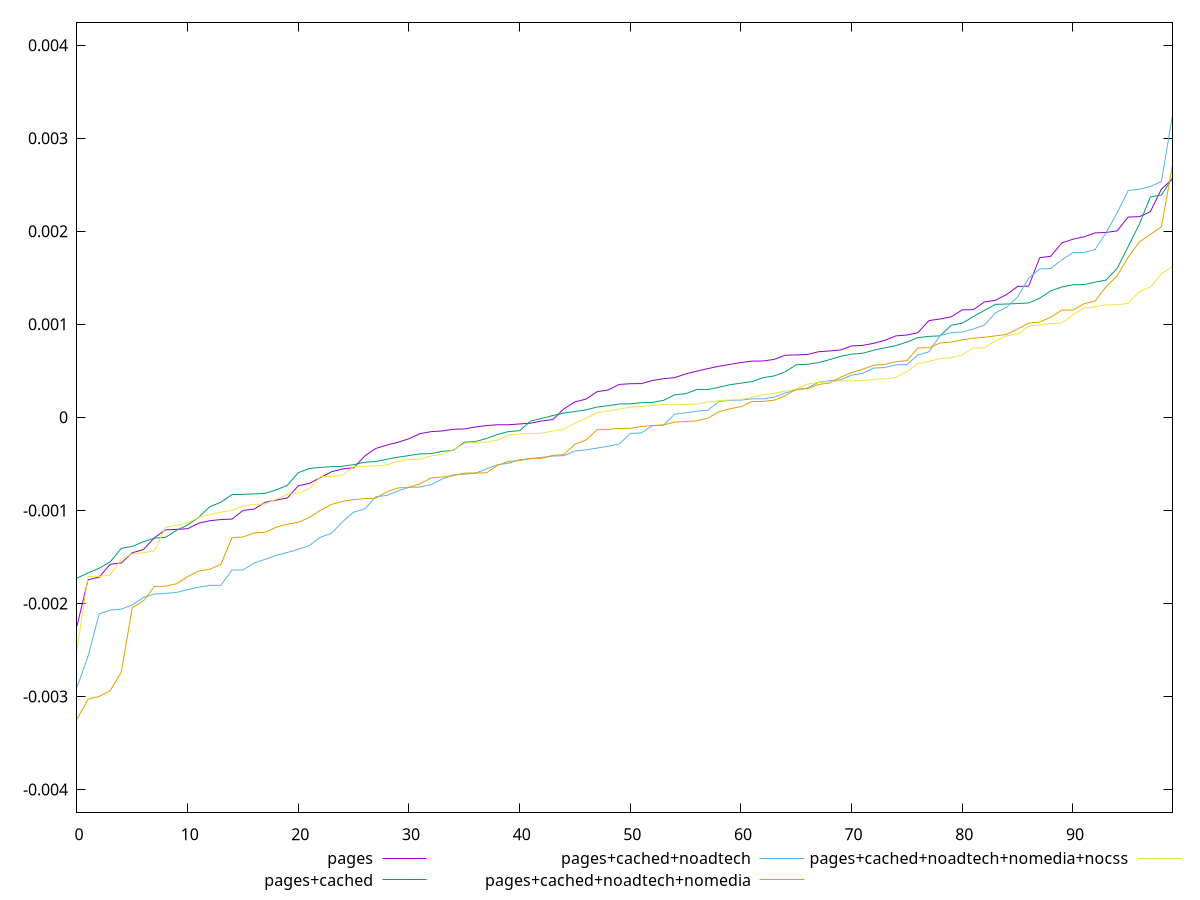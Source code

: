 reset

$pages <<EOF
0 -0.002241393143644719
1 -0.0017443583781119258
2 -0.0017172872783694643
3 -0.0015786150998662255
4 -0.0015647130648939083
5 -0.0014542193483960742
6 -0.0014205415784089262
7 -0.0012933520749319532
8 -0.0012090163285049297
9 -0.001203553853500065
10 -0.0011965299352081147
11 -0.0011364981347199122
12 -0.001110537085217441
13 -0.0010981291978750952
14 -0.0010932890347059327
15 -0.0010000217336572407
16 -0.0009861271010700784
17 -0.0009128686590177715
18 -0.0008892661624057724
19 -0.0008666751668052048
20 -0.0007356766005423987
21 -0.0007090417530048919
22 -0.0006470374147429686
23 -0.0005846373910163692
24 -0.0005538432237108848
25 -0.0005417535934035277
26 -0.0004151280404543259
27 -0.00033403614811942564
28 -0.0002974447232922488
29 -0.0002679078396088946
30 -0.00022931680933258895
31 -0.0001743513623763289
32 -0.00015366869397009122
33 -0.00014592796836115275
34 -0.00012818805575546874
35 -0.000124617176004357
36 -0.00010292040260874948
37 -0.00008785134559204474
38 -0.00007941017440539402
39 -0.00007917804047151589
40 -0.00007069227617176556
41 -0.00006245981663128938
42 -0.00003824442452296014
43 -0.000023657479496462085
44 0.0000912837392857223
45 0.00016646707509500262
46 0.00019630350157690495
47 0.00027604033855556603
48 0.00029411792115951687
49 0.0003537521870988181
50 0.00036163665363016603
51 0.0003628749987642713
52 0.0003967106741033005
53 0.0004156825024740911
54 0.0004269334083839689
55 0.0004667034036618754
56 0.000496513804590642
57 0.0005239239404844923
58 0.0005494086052497399
59 0.0005690037477679742
60 0.0005886998844585387
61 0.0006046706975527638
62 0.0006053159746892475
63 0.00062325317712509
64 0.000667586099859046
65 0.0006710773090069903
66 0.0006757087946558136
67 0.0007052145564385334
68 0.000713385362563147
69 0.0007237611226962874
70 0.0007674664018528254
71 0.0007737799939154553
72 0.0007956053598227647
73 0.0008275345764181004
74 0.0008756596443249651
75 0.0008849952377528506
76 0.0009110330849678609
77 0.0010403417232405258
78 0.0010571392889757616
79 0.001080631465944219
80 0.0011554564479529937
81 0.0011575216280768647
82 0.0012403348285654151
83 0.001258033783961918
84 0.0013195083271220031
85 0.0014071753767200994
86 0.0014104412464398001
87 0.0017156724393139556
88 0.0017312828457740409
89 0.0018746128456179
90 0.0019143508633745704
91 0.0019402504753260367
92 0.001982340519680829
93 0.0019871212080716538
94 0.002004108405735065
95 0.002152801499095055
96 0.0021567782348748416
97 0.002210748201954061
98 0.002453265803354126
99 0.0025627766009165766
EOF

$pagesCached <<EOF
0 -0.0017265837336039682
1 -0.0016715094811937802
2 -0.0016213092080670155
3 -0.001552692379710246
4 -0.001407754623840942
5 -0.0013862744180807706
6 -0.0013357635868677766
7 -0.0012978260301450906
8 -0.0012894068865563458
9 -0.001213488109838203
10 -0.0011562061381612037
11 -0.0010730817490162768
12 -0.0009590136206017805
13 -0.0009118624105491877
14 -0.0008294206760847213
15 -0.0008277595316590855
16 -0.0008222395557400056
17 -0.0008169578016208926
18 -0.0007790549084701342
19 -0.0007306626070392309
20 -0.0005944894240637092
21 -0.0005482505933667333
22 -0.0005374013215949261
23 -0.0005304124378238218
24 -0.0005249360209325266
25 -0.0005079995244603583
26 -0.0004816544498447188
27 -0.000474596612444366
28 -0.0004495071699647113
29 -0.00042807887998070574
30 -0.0004105610015808471
31 -0.00039249213997369554
32 -0.0003892079913972858
33 -0.00036505873294459355
34 -0.00035490186189740216
35 -0.0002662408377380928
36 -0.0002600874883973333
37 -0.00022695416344949802
38 -0.0001828977097127751
39 -0.00015279887198752697
40 -0.00014293080483918045
41 -0.0000390710558138654
42 -0.000011680118749637509
43 0.000020000165047330022
44 0.00004672956790966829
45 0.0000628654192322978
46 0.00008074500462368159
47 0.00011091713037275439
48 0.00012549098335112673
49 0.00014385037019208388
50 0.0001455769716692594
51 0.00015821327571090093
52 0.00016159900709529027
53 0.00018245769226992256
54 0.000242041671783195
55 0.00025453681649040635
56 0.00029848998075539853
57 0.00029935444355709177
58 0.0003230266489263925
59 0.0003509362114845542
60 0.0003674169602845315
61 0.00038514890046246005
62 0.0004266844875755187
63 0.0004453919459180758
64 0.0004894113151957817
65 0.0005660348514026612
66 0.00057012341410976
67 0.0005876478927420223
68 0.0006198293370435725
69 0.000655384007234217
70 0.0006796481288567089
71 0.0006888322298079502
72 0.0007221624580475966
73 0.0007476373901629728
74 0.0007711673010363457
75 0.0008093609374343146
76 0.0008573683652166398
77 0.0008700925365708442
78 0.0008759274947347632
79 0.0009894890206093609
80 0.0010126640699313163
81 0.001083294212753052
82 0.0011502048536726742
83 0.0012140324044696332
84 0.0012182267351268405
85 0.0012231298527117273
86 0.001229688309336963
87 0.0012813451285207467
88 0.001359596569291111
89 0.001401323160721075
90 0.0014243313104161334
91 0.0014265654189229903
92 0.001452807036817367
93 0.0014756183425313105
94 0.001601046641772762
95 0.0018375333115775805
96 0.002075500451500831
97 0.0023698872387315586
98 0.0023890383813003017
99 0.0025733938244588256
EOF

$pagesCachedNoadtech <<EOF
0 -0.0029010721723699124
1 -0.0025653841475764337
2 -0.002112058151794783
3 -0.0020713510261061944
4 -0.0020612943295741626
5 -0.002014334295871043
6 -0.001934964934800979
7 -0.0018985168614727632
8 -0.001892032003023112
9 -0.0018808306582032397
10 -0.0018507560807615375
11 -0.0018247610672162413
12 -0.0018056414285653971
13 -0.0018045677851353309
14 -0.001641386814787813
15 -0.0016398957545118726
16 -0.0015651994523319785
17 -0.0015256219715208109
18 -0.0014836772296987447
19 -0.0014521588958623548
20 -0.0014179872504549585
21 -0.0013769909187039081
22 -0.0012874116488318077
23 -0.0012458735613288757
24 -0.0011208150676645246
25 -0.0010188417442087072
26 -0.0009845114554550012
27 -0.000853118262764333
28 -0.0008388103175462408
29 -0.0007896837111539079
30 -0.0007513891451750367
31 -0.0007488687711182363
32 -0.0007236772518860379
33 -0.0006626109350816012
34 -0.0006185000440130906
35 -0.0006097838079083157
36 -0.0006002952292804681
37 -0.0005526362628130796
38 -0.0005095861349918473
39 -0.0004923096773310694
40 -0.00045591859171384473
41 -0.00044386464742193543
42 -0.00043017744139835554
43 -0.00041559388591244693
44 -0.0004114709826562679
45 -0.00036118891400563124
46 -0.00034865386907289355
47 -0.00033009041952716036
48 -0.00030962840631509946
49 -0.0002866826429473923
50 -0.00017280597660734916
51 -0.00016744533233331913
52 -0.0000897725964814083
53 -0.00008447895428329534
54 0.00003419432128814685
55 0.00004884868591155615
56 0.00006749486278750609
57 0.0000759404328544733
58 0.00017074297055286614
59 0.00018166103283883908
60 0.00018553993480837863
61 0.0001991456962357996
62 0.0001997324186246813
63 0.00021742288503568633
64 0.0002618304212700012
65 0.00029573246837905857
66 0.0003145199312290453
67 0.0003768726756918411
68 0.00039346950393023215
69 0.000404290266041612
70 0.00045388715212418774
71 0.0004738713427318403
72 0.0005304566829965962
73 0.0005353432586656043
74 0.0005650457472821608
75 0.0005663723414675603
76 0.0006717230916836453
77 0.0007057909921411776
78 0.0008806832200154402
79 0.0009095167423908085
80 0.0009178604708582854
81 0.0009501373639120952
82 0.000991143054333412
83 0.0011227922060694112
84 0.0011851659639002137
85 0.0012935351433041719
86 0.0014961168535828928
87 0.0015951677722028728
88 0.0016001382423637897
89 0.0016927802034043388
90 0.0017705129384972924
91 0.001772417232187034
92 0.0018035360293860376
93 0.001984414860730293
94 0.0021985606810145325
95 0.002439004418620909
96 0.002451125762965103
97 0.0024828336711037033
98 0.002533503252324642
99 0.003245593027416556
EOF

$pagesCachedNoadtechNomedia <<EOF
0 -0.0032444980239537237
1 -0.0030276005309517813
2 -0.002999127942432335
3 -0.00293668834590566
4 -0.002739373730753292
5 -0.0020432732445572746
6 -0.001972655194319533
7 -0.0018172733625891522
8 -0.0018139502539178418
9 -0.001787874079777698
10 -0.001711558475888996
11 -0.0016509508460393124
12 -0.0016324174350840594
13 -0.0015791685847472779
14 -0.001294597278337115
15 -0.0012860271035039414
16 -0.0012417347403466358
17 -0.0012352721257325025
18 -0.0011793540620029788
19 -0.0011485316489607854
20 -0.0011271722670662529
21 -0.0010765782461505577
22 -0.0009977031549367693
23 -0.0009358222805978261
24 -0.0009020850312201341
25 -0.0008838771102552953
26 -0.0008733255220076361
27 -0.0008683522019739256
28 -0.0007990431117321775
29 -0.000758313654693362
30 -0.0007507875731962674
31 -0.0007147366522752794
32 -0.0006499173611787526
33 -0.0006416181774631122
34 -0.0006265690984809022
35 -0.0005990195947375341
36 -0.0005979358470936341
37 -0.0005957929730962783
38 -0.0005149291034530801
39 -0.0004730875348200456
40 -0.00046540785556901303
41 -0.00044057618193583866
42 -0.0004395115366608041
43 -0.0004089443986218097
44 -0.0003987194181635434
45 -0.000288220874823685
46 -0.0002425742747443912
47 -0.0001330528423659874
48 -0.00012876991044428657
49 -0.00011881189630409874
50 -0.00011794320468412386
51 -0.00009847914397059562
52 -0.00008719655293822816
53 -0.00008214050208801751
54 -0.0000497764605827641
55 -0.000044460275275972316
56 -0.000038024254492389185
57 -0.000008322257405054232
58 0.00005963626000653564
59 0.00009196531657308608
60 0.00011576181631716507
61 0.0001706477429047443
62 0.00017206492048005647
63 0.0001844482287853633
64 0.00023348193195350572
65 0.0003029330719801918
66 0.0003085621004514075
67 0.0003529559639226626
68 0.0003696404745894424
69 0.00043136723147083696
70 0.00048158841020180435
71 0.0005181313237818765
72 0.0005603808885976094
73 0.0005693648698800452
74 0.0005986449475696579
75 0.0006094088521290905
76 0.0007463899564418946
77 0.0007484606713401768
78 0.0007999837268870176
79 0.0008083993705800813
80 0.0008329244710546268
81 0.0008506161232634001
82 0.0008606772584121647
83 0.000875348350277342
84 0.0008909466706162739
85 0.0009506261505989594
86 0.0010120478708490763
87 0.0010248286354424064
88 0.0010767746133716984
89 0.0011534840135497195
90 0.0011535321455633527
91 0.0012216444015203604
92 0.001249173967461633
93 0.0014050385826021065
94 0.001520659893139916
95 0.0017207535044053764
96 0.001885360099280354
97 0.001967134091784883
98 0.002048194646369032
99 0.0027105895020587507
EOF

$pagesCachedNoadtechNomediaNocss <<EOF
0 -0.0024952023189295904
1 -0.0017096075964507184
2 -0.0017080674599049494
3 -0.0016937797401530453
4 -0.0015266167540474774
5 -0.0014660724556067651
6 -0.0014552520008061954
7 -0.0014326795886690723
8 -0.0011823785147245635
9 -0.0011585721286270444
10 -0.0011337162896463305
11 -0.0010721533336601253
12 -0.0010465283651228286
13 -0.001018643305294903
14 -0.0009998087193581306
15 -0.0009531212473437633
16 -0.0009343209511971318
17 -0.0009312059326365863
18 -0.0008795628533111832
19 -0.0008252957769846414
20 -0.0008122248796018971
21 -0.0007662875177548601
22 -0.0006385091172832035
23 -0.0006359341771853433
24 -0.0006216345117198597
25 -0.0005282477583832712
26 -0.0005247450633754314
27 -0.0005214051899862127
28 -0.0005121070412922535
29 -0.00047194985347905337
30 -0.0004509562366869724
31 -0.00044870845778529624
32 -0.0004148026427960805
33 -0.00039683840540837847
34 -0.0003485875566008878
35 -0.00028050645614343116
36 -0.0002678180872542124
37 -0.0002655037063538368
38 -0.0002445606166743497
39 -0.00019206945927027763
40 -0.00017742268368885482
41 -0.00017398245572546321
42 -0.00016949724395960984
43 -0.00014608220544622962
44 -0.0001256645316132621
45 -0.000060744983451821444
46 -0.000010421355753459371
47 0.000051450585316742405
48 0.00006811652647623068
49 0.00008898796189673596
50 0.0001098180680107974
51 0.00011718150770405056
52 0.00012916537829039121
53 0.00013670795513268108
54 0.00013688143390559875
55 0.00014066960357158042
56 0.00014180381350892835
57 0.00016351044009596527
58 0.00017888929734730664
59 0.00018675714530581034
60 0.00019139210612337254
61 0.0002171049502884881
62 0.00024195030629690085
63 0.00025698489714872654
64 0.00028264793028035526
65 0.00030472029506796726
66 0.00035740236714138505
67 0.0003769823366005509
68 0.00038281042322759195
69 0.000390638671989052
70 0.0003917843925396
71 0.00039561335372720883
72 0.0004088124838867946
73 0.0004146803762276885
74 0.0004297366906315991
75 0.0004909545001315962
76 0.0005798375554409762
77 0.0006021094948957306
78 0.000633241246026732
79 0.0006416192826774025
80 0.0006721464240990238
81 0.00074509569725279
82 0.0007473608162606338
83 0.0008224144537239853
84 0.0008750804595378248
85 0.0008935038707884868
86 0.0009808514833385851
87 0.0009919506259848665
88 0.0010066809185858173
89 0.0010127618727798604
90 0.0011011906952876239
91 0.0011720674882484115
92 0.0011896808279237337
93 0.0012085563553572876
94 0.0012098398393660058
95 0.0012249387449478955
96 0.0013526921260294921
97 0.0014013773225631187
98 0.0015437312956302408
99 0.0016207967303063287
EOF

set key outside below
set xrange [0:99]
set yrange [-0.004244498023953724:0.004245593027416556]
set trange [-0.004244498023953724:0.004245593027416556]
set terminal svg size 640, 580 enhanced background rgb 'white'
set output "report_00012_2021-02-09T11:01:39.952Z/meta/pScore-difference/comparison/sorted/all_raw.svg"

plot $pages title "pages" with line, \
     $pagesCached title "pages+cached" with line, \
     $pagesCachedNoadtech title "pages+cached+noadtech" with line, \
     $pagesCachedNoadtechNomedia title "pages+cached+noadtech+nomedia" with line, \
     $pagesCachedNoadtechNomediaNocss title "pages+cached+noadtech+nomedia+nocss" with line

reset
